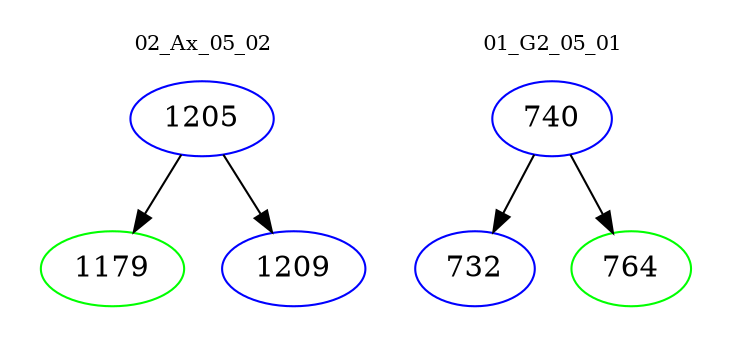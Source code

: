 digraph{
subgraph cluster_0 {
color = white
label = "02_Ax_05_02";
fontsize=10;
T0_1205 [label="1205", color="blue"]
T0_1205 -> T0_1179 [color="black"]
T0_1179 [label="1179", color="green"]
T0_1205 -> T0_1209 [color="black"]
T0_1209 [label="1209", color="blue"]
}
subgraph cluster_1 {
color = white
label = "01_G2_05_01";
fontsize=10;
T1_740 [label="740", color="blue"]
T1_740 -> T1_732 [color="black"]
T1_732 [label="732", color="blue"]
T1_740 -> T1_764 [color="black"]
T1_764 [label="764", color="green"]
}
}
